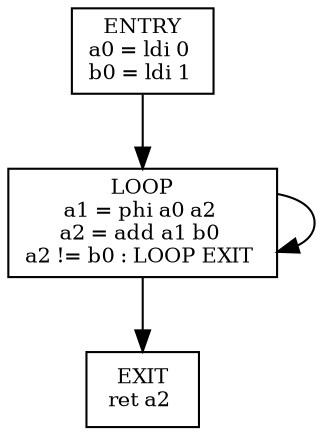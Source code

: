 digraph CFG {
ENTRY [shape=box,fontsize=10,label="ENTRY\na0 = ldi 0 \nb0 = ldi 1 \n"];
ENTRY -> LOOP;
LOOP [shape=box,fontsize=10,label="LOOP\na1 = phi a0 a2 \na2 = add a1 b0 \na2 != b0 : LOOP EXIT \n"];
LOOP -> LOOP;
LOOP -> EXIT;
EXIT [shape=box,fontsize=10,label="EXIT\nret a2 \n"];
 }